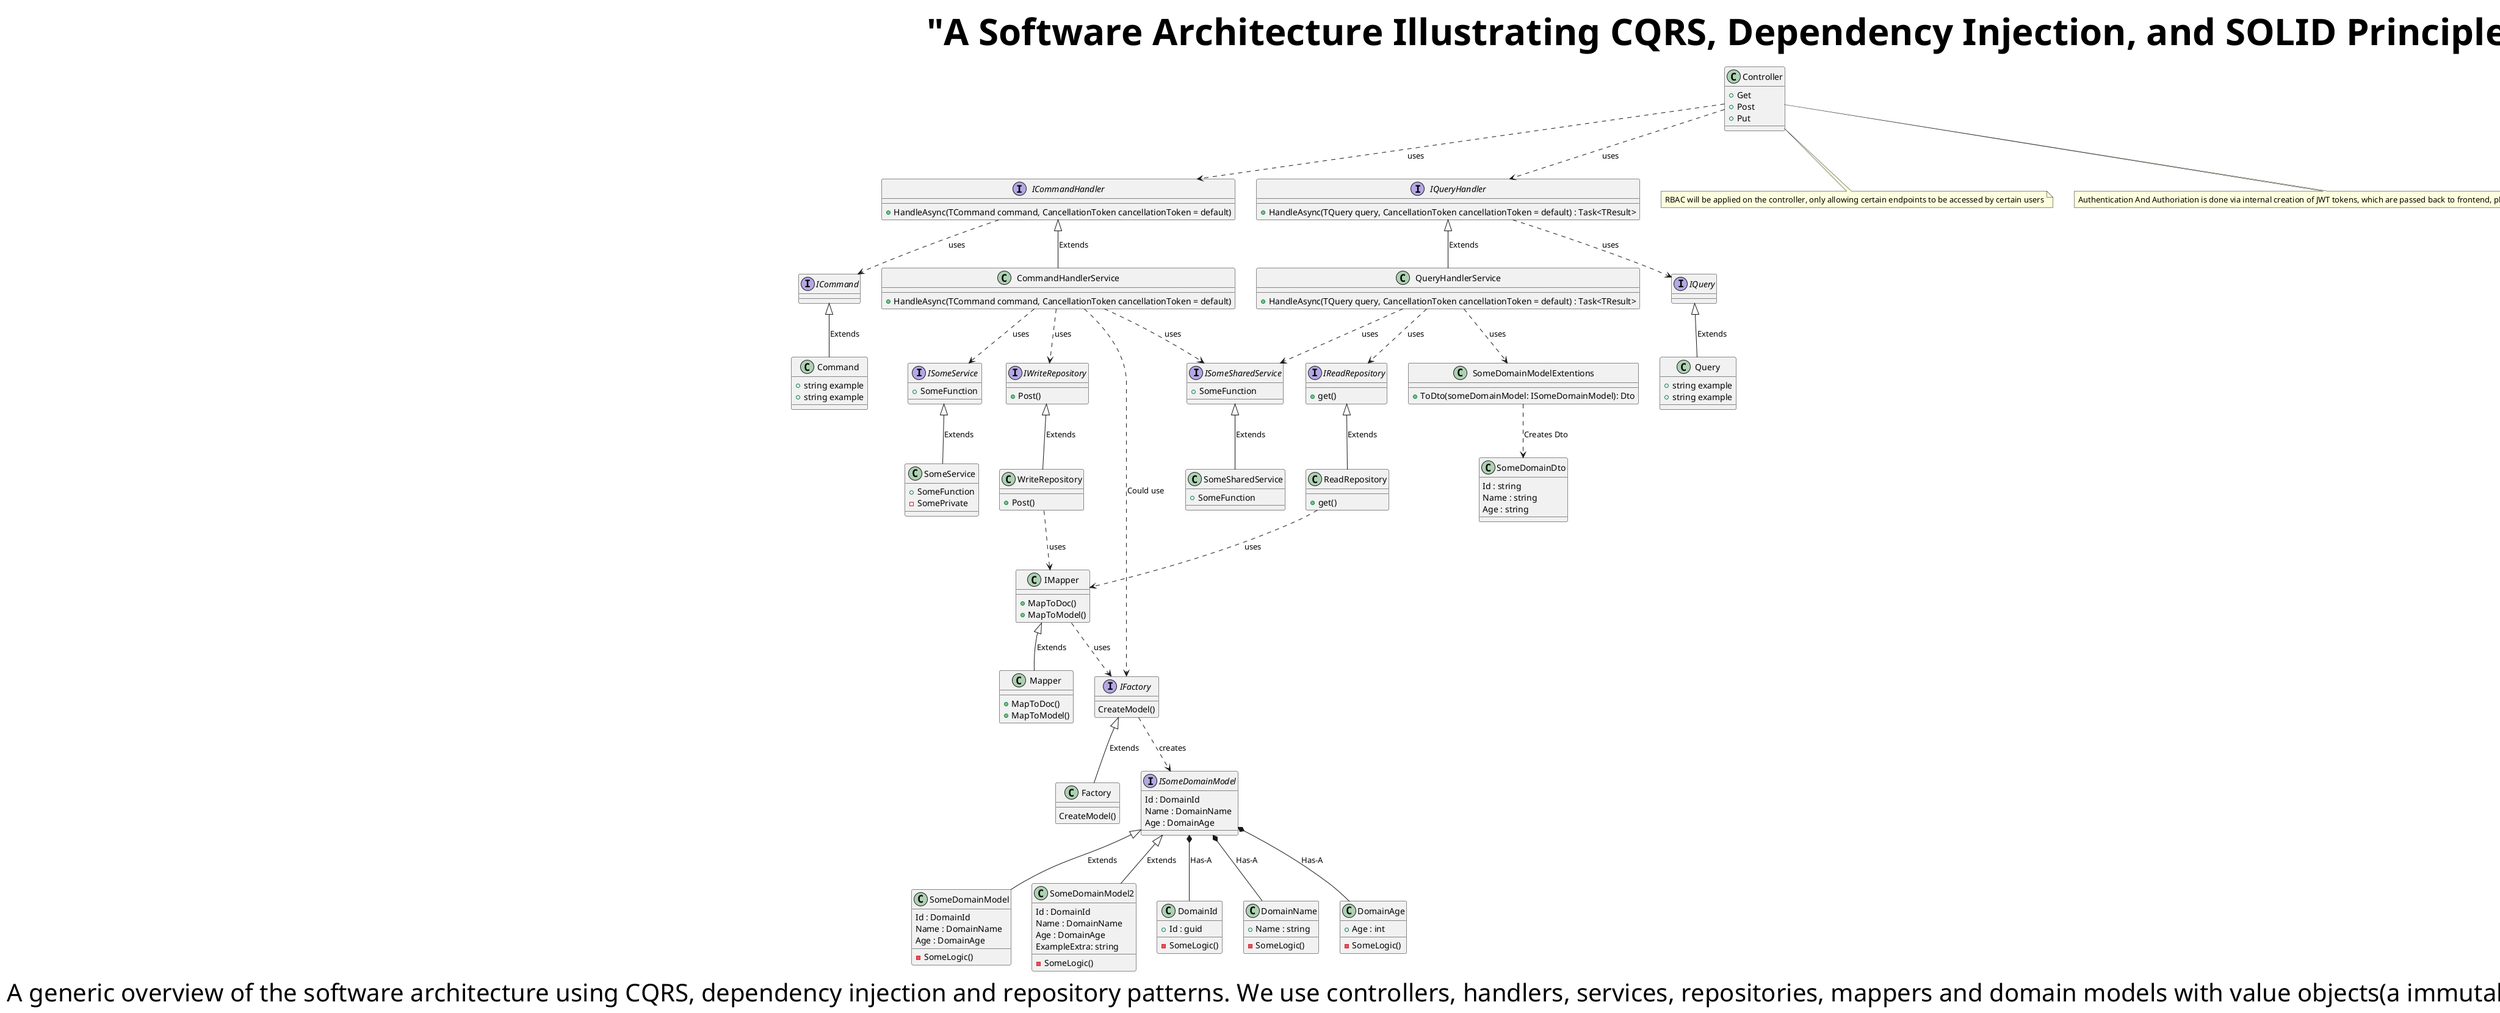 @startuml

title <size:60> "A Software Architecture Illustrating CQRS, Dependency Injection, and SOLID Principles"
caption <size:40> A generic overview of the software architecture using CQRS, dependency injection and repository patterns. We use controllers, handlers, services, repositories, mappers and domain models with value objects(a immutable type that can perform its own logic checks. Designed to follow SOILD princaples)

Class Controller{
    +Get
    +Post
    +Put
}

Interface ICommand{
}

Interface IQuery{
}

Interface ICommandHandler{
+HandleAsync(TCommand command, CancellationToken cancellationToken = default)
}

Interface IQueryHandler{
+HandleAsync(TQuery query, CancellationToken cancellationToken = default) : Task<TResult>
}

ICommandHandler ..> ICommand: uses
IQueryHandler ..> IQuery: uses

Class Query {
+string example
+string example
}

Class Command {
+string example
+string example
}

ICommand<|-- Command : Extends

IQuery<|-- Query : Extends

Controller ..> ICommandHandler : uses

Controller ..> IQueryHandler : uses

class CommandHandlerService{
+HandleAsync(TCommand command, CancellationToken cancellationToken = default)
}

class QueryHandlerService{
+HandleAsync(TQuery query, CancellationToken cancellationToken = default) : Task<TResult>
}

ICommandHandler<|-- CommandHandlerService : Extends
IQueryHandler<|-- QueryHandlerService : Extends

interface ISomeSharedService{
    +SomeFunction
}

class SomeSharedService{
    +SomeFunction
}

ISomeSharedService <|-- SomeSharedService : Extends
CommandHandlerService ..> ISomeSharedService : uses
QueryHandlerService ..> ISomeSharedService : uses

interface ISomeService{
    +SomeFunction
}

class SomeService{
    +SomeFunction
    -SomePrivate
}

ISomeService <|-- SomeService : Extends
CommandHandlerService ..> ISomeService : uses


interface IReadRepository{
    +get()
} 

Class ReadRepository{
    +get()
} 
IReadRepository <|-- ReadRepository : Extends

interface IWriteRepository{
    +Post()
} 

Class WriteRepository{
    +Post()
} 
IWriteRepository <|-- WriteRepository : Extends

QueryHandlerService ..> IReadRepository : uses
CommandHandlerService ..> IWriteRepository : uses

class IMapper{
    +MapToDoc()
    +MapToModel()
}

class Mapper{
    +MapToDoc()
    +MapToModel()
}

IMapper <|-- Mapper : Extends
WriteRepository ..> IMapper : uses
ReadRepository ..> IMapper : uses

class SomeDomainModelExtentions {
  + ToDto(someDomainModel: ISomeDomainModel): Dto 
}

class SomeDomainDto{
    Id : string
    Name : string
    Age : string
}

SomeDomainModelExtentions ..> SomeDomainDto : Creates Dto
QueryHandlerService ..> SomeDomainModelExtentions : uses

interface IFactory{
    CreateModel()
}
class Factory{
    CreateModel()
}
IFactory <|-- Factory : Extends
IMapper ..> IFactory : uses
CommandHandlerService ..> IFactory : Could use

Interface ISomeDomainModel{
    Id : DomainId
    Name : DomainName
    Age : DomainAge
}

class SomeDomainModel{
    Id : DomainId
    Name : DomainName
    Age : DomainAge
    -SomeLogic()
}

class SomeDomainModel2{
    Id : DomainId
    Name : DomainName
    Age : DomainAge
    ExampleExtra: string
    -SomeLogic()
}


'Value Objects
class DomainId{
    +Id : guid
    -SomeLogic()
}

class DomainName{
    +Name : string
    -SomeLogic()
}

class DomainAge{
    +Age : int
    -SomeLogic()
}

ISomeDomainModel <|-- SomeDomainModel : Extends
ISomeDomainModel <|-- SomeDomainModel2 : Extends
IFactory ..> ISomeDomainModel : creates
ISomeDomainModel *-- DomainId : Has-A
ISomeDomainModel *-- DomainName : Has-A
ISomeDomainModel *-- DomainAge : Has-A

note "RBAC will be applied on the controller, only allowing certain endpoints to be accessed by certain users" as N1
note "Authentication And Authoriation is done via internal creation of JWT tokens, which are passed back to frontend, please see Login_And_Register_Class_Diagram" as N2

Controller -- N1
Controller -- N2
@enduml